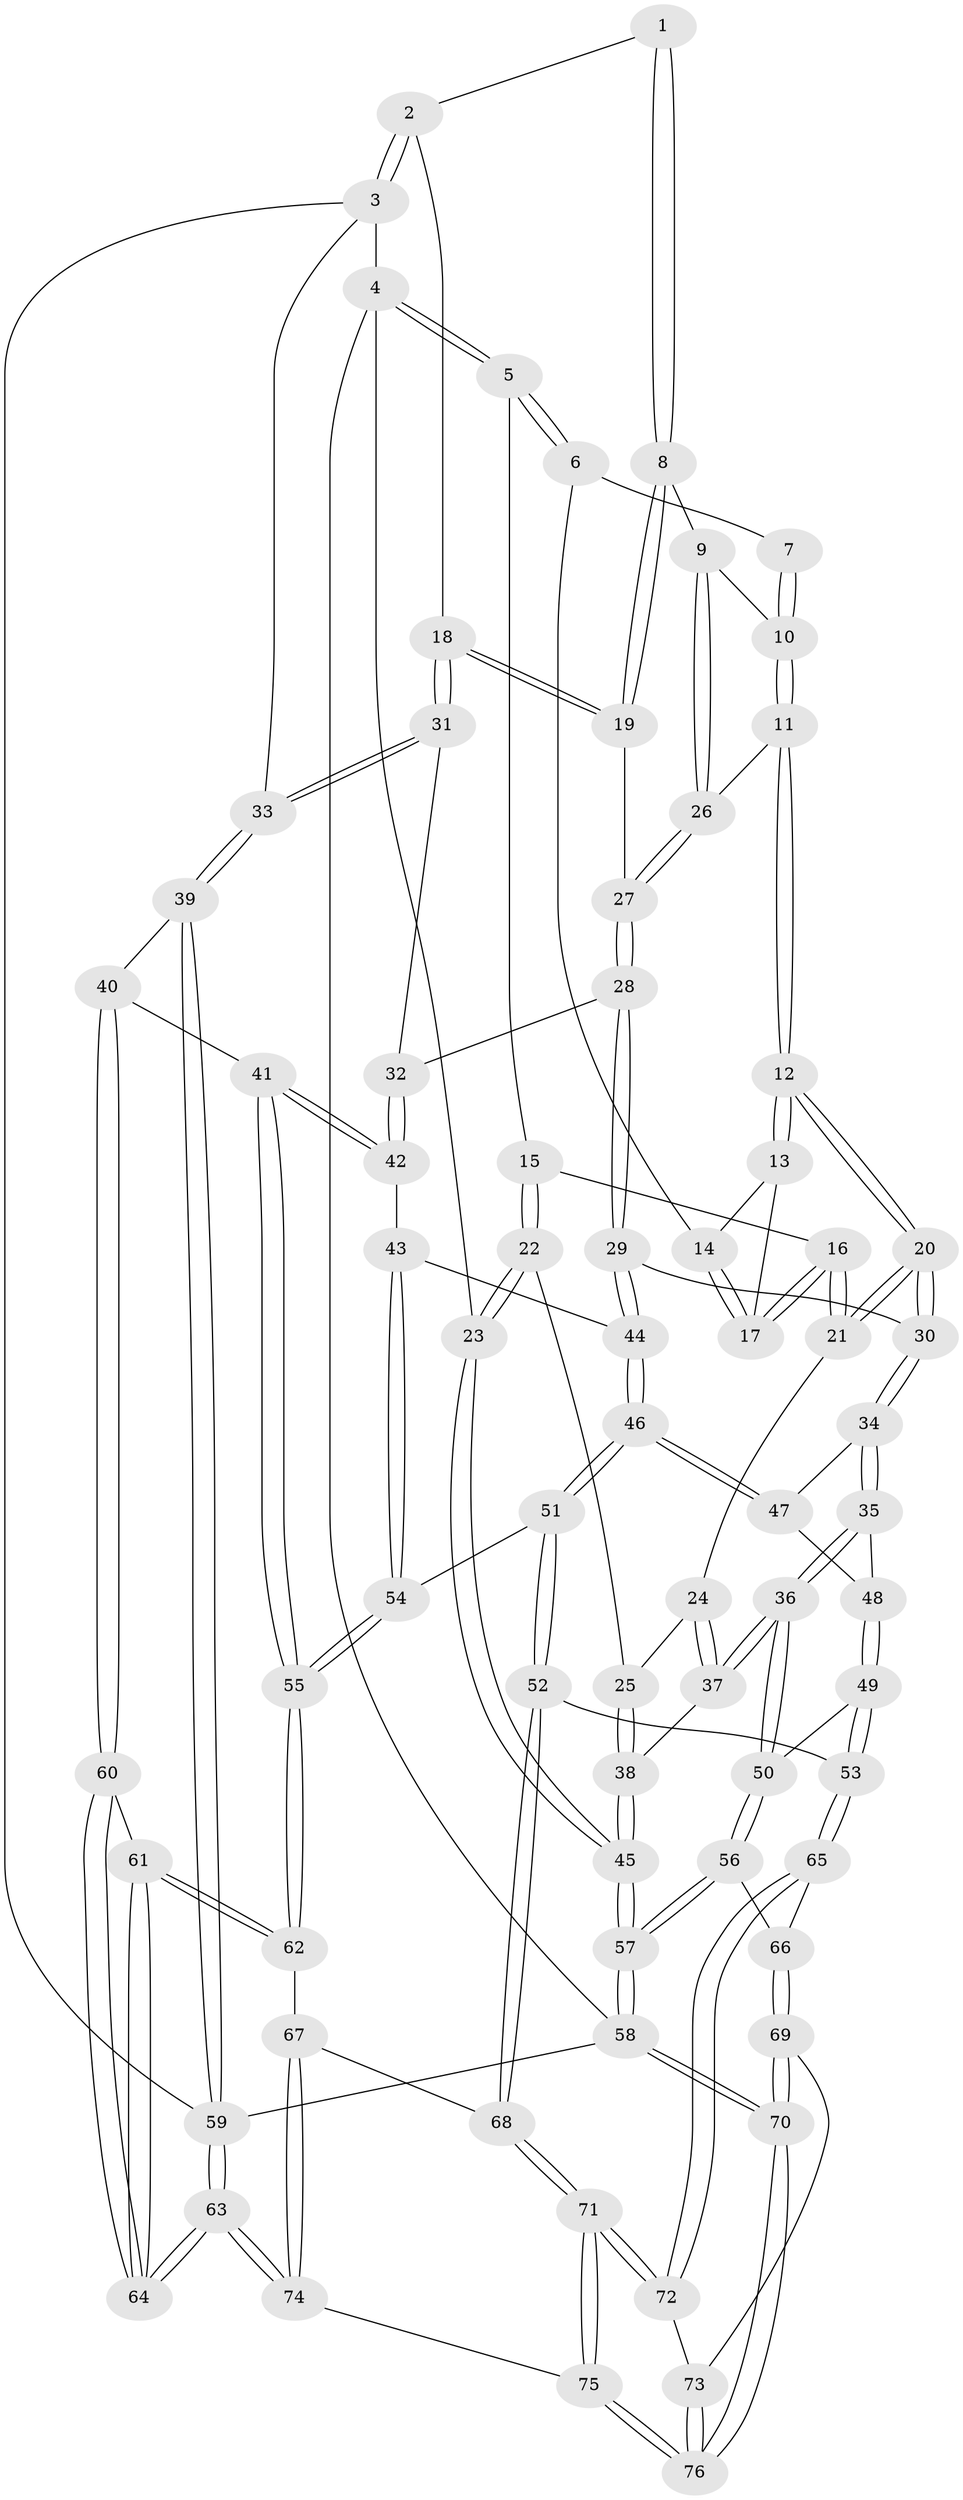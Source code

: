 // coarse degree distribution, {3: 0.1956521739130435, 4: 0.32608695652173914, 7: 0.021739130434782608, 5: 0.34782608695652173, 6: 0.10869565217391304}
// Generated by graph-tools (version 1.1) at 2025/24/03/03/25 07:24:39]
// undirected, 76 vertices, 187 edges
graph export_dot {
graph [start="1"]
  node [color=gray90,style=filled];
  1 [pos="+0.5477623948258383+0"];
  2 [pos="+0.8479857344316932+0"];
  3 [pos="+1+0"];
  4 [pos="+0+0"];
  5 [pos="+0+0"];
  6 [pos="+0.30086265774084375+0"];
  7 [pos="+0.3043452410248977+0"];
  8 [pos="+0.5496249348305288+0"];
  9 [pos="+0.4708903712980193+0.11782033410085639"];
  10 [pos="+0.36517957401263296+0"];
  11 [pos="+0.37951045781748804+0.1544429283307176"];
  12 [pos="+0.33964870090270144+0.18277626294782512"];
  13 [pos="+0.2973937852745146+0.056223278388951754"];
  14 [pos="+0.2929683391034021+0"];
  15 [pos="+0.09395194132286426+0.09165565169462449"];
  16 [pos="+0.15829419910601542+0.09947182959939359"];
  17 [pos="+0.17029847820788+0.0794928630970814"];
  18 [pos="+0.7277985452573048+0.1602020995083061"];
  19 [pos="+0.6563443162692537+0.1486265082388166"];
  20 [pos="+0.3008705068088463+0.23832047197314485"];
  21 [pos="+0.2586549307863055+0.2348375340654644"];
  22 [pos="+0+0.2344219426613447"];
  23 [pos="+0+0.2614483618745921"];
  24 [pos="+0.23930857483880275+0.246582197864589"];
  25 [pos="+0.12030417607564829+0.29297716289645137"];
  26 [pos="+0.4704752754947107+0.12082825629787823"];
  27 [pos="+0.5711253133587002+0.17931482032724758"];
  28 [pos="+0.5322752916322248+0.3078389574340574"];
  29 [pos="+0.48937876747803244+0.3433543484726306"];
  30 [pos="+0.3554420005574841+0.31591351737674533"];
  31 [pos="+0.7335056096354015+0.1654426797722968"];
  32 [pos="+0.6480420648383027+0.3392675963312951"];
  33 [pos="+1+0.3276591062241146"];
  34 [pos="+0.3222691881850212+0.4318128063333638"];
  35 [pos="+0.27276128757583457+0.45930656745855347"];
  36 [pos="+0.19699201189372142+0.49794215003465586"];
  37 [pos="+0.18249935988069413+0.48965546309796565"];
  38 [pos="+0.12013224470033355+0.4707258903939509"];
  39 [pos="+1+0.37439091488277715"];
  40 [pos="+1+0.3879268647944428"];
  41 [pos="+0.8165347342434256+0.449599996591792"];
  42 [pos="+0.7216838152540617+0.441622261418395"];
  43 [pos="+0.6800548750586539+0.4611797471201895"];
  44 [pos="+0.5224470015751541+0.44925382729653696"];
  45 [pos="+0+0.5825495107874237"];
  46 [pos="+0.46131689654056474+0.5830618346103779"];
  47 [pos="+0.34085860909110344+0.45566608872177844"];
  48 [pos="+0.31369466330204415+0.5458803000386655"];
  49 [pos="+0.3033874823840212+0.6475401616666833"];
  50 [pos="+0.21905811992211993+0.5811439452086176"];
  51 [pos="+0.4657490440654888+0.6695301091867772"];
  52 [pos="+0.46374506618501204+0.688364176148321"];
  53 [pos="+0.37275395582105164+0.7129150578617132"];
  54 [pos="+0.6586457307239726+0.5055060189139792"];
  55 [pos="+0.661220907387402+0.7524533002601538"];
  56 [pos="+0.08778107896333087+0.6825793827185637"];
  57 [pos="+0+0.5894251565936299"];
  58 [pos="+0+1"];
  59 [pos="+1+1"];
  60 [pos="+0.931582394360208+0.5977424419104931"];
  61 [pos="+0.6913412292247028+0.7746488746343989"];
  62 [pos="+0.6601497434592025+0.7556339816503518"];
  63 [pos="+1+1"];
  64 [pos="+0.9228468287147898+1"];
  65 [pos="+0.33686192465211845+0.7509619080483791"];
  66 [pos="+0.1628636516202197+0.7713622502458131"];
  67 [pos="+0.560602050326164+0.7485119821786925"];
  68 [pos="+0.5479541574728661+0.743636372791599"];
  69 [pos="+0.12312366096376648+0.854387712053307"];
  70 [pos="+0+1"];
  71 [pos="+0.4203057858956942+0.9754777449723985"];
  72 [pos="+0.3145587739142194+0.8920777432598797"];
  73 [pos="+0.2802875695634046+0.9226022367990131"];
  74 [pos="+0.5321939369358829+1"];
  75 [pos="+0.511660667334256+1"];
  76 [pos="+0.10509220079056754+1"];
  1 -- 2;
  1 -- 8;
  1 -- 8;
  2 -- 3;
  2 -- 3;
  2 -- 18;
  3 -- 4;
  3 -- 33;
  3 -- 59;
  4 -- 5;
  4 -- 5;
  4 -- 23;
  4 -- 58;
  5 -- 6;
  5 -- 6;
  5 -- 15;
  6 -- 7;
  6 -- 14;
  7 -- 10;
  7 -- 10;
  8 -- 9;
  8 -- 19;
  8 -- 19;
  9 -- 10;
  9 -- 26;
  9 -- 26;
  10 -- 11;
  10 -- 11;
  11 -- 12;
  11 -- 12;
  11 -- 26;
  12 -- 13;
  12 -- 13;
  12 -- 20;
  12 -- 20;
  13 -- 14;
  13 -- 17;
  14 -- 17;
  14 -- 17;
  15 -- 16;
  15 -- 22;
  15 -- 22;
  16 -- 17;
  16 -- 17;
  16 -- 21;
  16 -- 21;
  18 -- 19;
  18 -- 19;
  18 -- 31;
  18 -- 31;
  19 -- 27;
  20 -- 21;
  20 -- 21;
  20 -- 30;
  20 -- 30;
  21 -- 24;
  22 -- 23;
  22 -- 23;
  22 -- 25;
  23 -- 45;
  23 -- 45;
  24 -- 25;
  24 -- 37;
  24 -- 37;
  25 -- 38;
  25 -- 38;
  26 -- 27;
  26 -- 27;
  27 -- 28;
  27 -- 28;
  28 -- 29;
  28 -- 29;
  28 -- 32;
  29 -- 30;
  29 -- 44;
  29 -- 44;
  30 -- 34;
  30 -- 34;
  31 -- 32;
  31 -- 33;
  31 -- 33;
  32 -- 42;
  32 -- 42;
  33 -- 39;
  33 -- 39;
  34 -- 35;
  34 -- 35;
  34 -- 47;
  35 -- 36;
  35 -- 36;
  35 -- 48;
  36 -- 37;
  36 -- 37;
  36 -- 50;
  36 -- 50;
  37 -- 38;
  38 -- 45;
  38 -- 45;
  39 -- 40;
  39 -- 59;
  39 -- 59;
  40 -- 41;
  40 -- 60;
  40 -- 60;
  41 -- 42;
  41 -- 42;
  41 -- 55;
  41 -- 55;
  42 -- 43;
  43 -- 44;
  43 -- 54;
  43 -- 54;
  44 -- 46;
  44 -- 46;
  45 -- 57;
  45 -- 57;
  46 -- 47;
  46 -- 47;
  46 -- 51;
  46 -- 51;
  47 -- 48;
  48 -- 49;
  48 -- 49;
  49 -- 50;
  49 -- 53;
  49 -- 53;
  50 -- 56;
  50 -- 56;
  51 -- 52;
  51 -- 52;
  51 -- 54;
  52 -- 53;
  52 -- 68;
  52 -- 68;
  53 -- 65;
  53 -- 65;
  54 -- 55;
  54 -- 55;
  55 -- 62;
  55 -- 62;
  56 -- 57;
  56 -- 57;
  56 -- 66;
  57 -- 58;
  57 -- 58;
  58 -- 70;
  58 -- 70;
  58 -- 59;
  59 -- 63;
  59 -- 63;
  60 -- 61;
  60 -- 64;
  60 -- 64;
  61 -- 62;
  61 -- 62;
  61 -- 64;
  61 -- 64;
  62 -- 67;
  63 -- 64;
  63 -- 64;
  63 -- 74;
  63 -- 74;
  65 -- 66;
  65 -- 72;
  65 -- 72;
  66 -- 69;
  66 -- 69;
  67 -- 68;
  67 -- 74;
  67 -- 74;
  68 -- 71;
  68 -- 71;
  69 -- 70;
  69 -- 70;
  69 -- 73;
  70 -- 76;
  70 -- 76;
  71 -- 72;
  71 -- 72;
  71 -- 75;
  71 -- 75;
  72 -- 73;
  73 -- 76;
  73 -- 76;
  74 -- 75;
  75 -- 76;
  75 -- 76;
}
